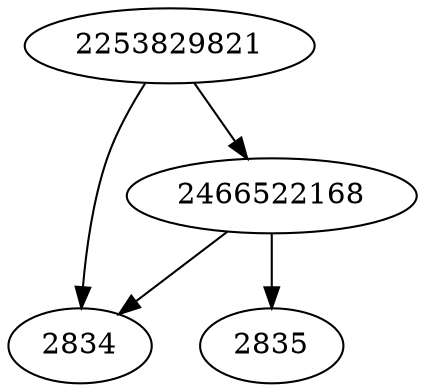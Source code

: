 strict digraph  {
2466522168;
2834;
2835;
2253829821;
2466522168 -> 2834;
2466522168 -> 2835;
2253829821 -> 2466522168;
2253829821 -> 2834;
}
